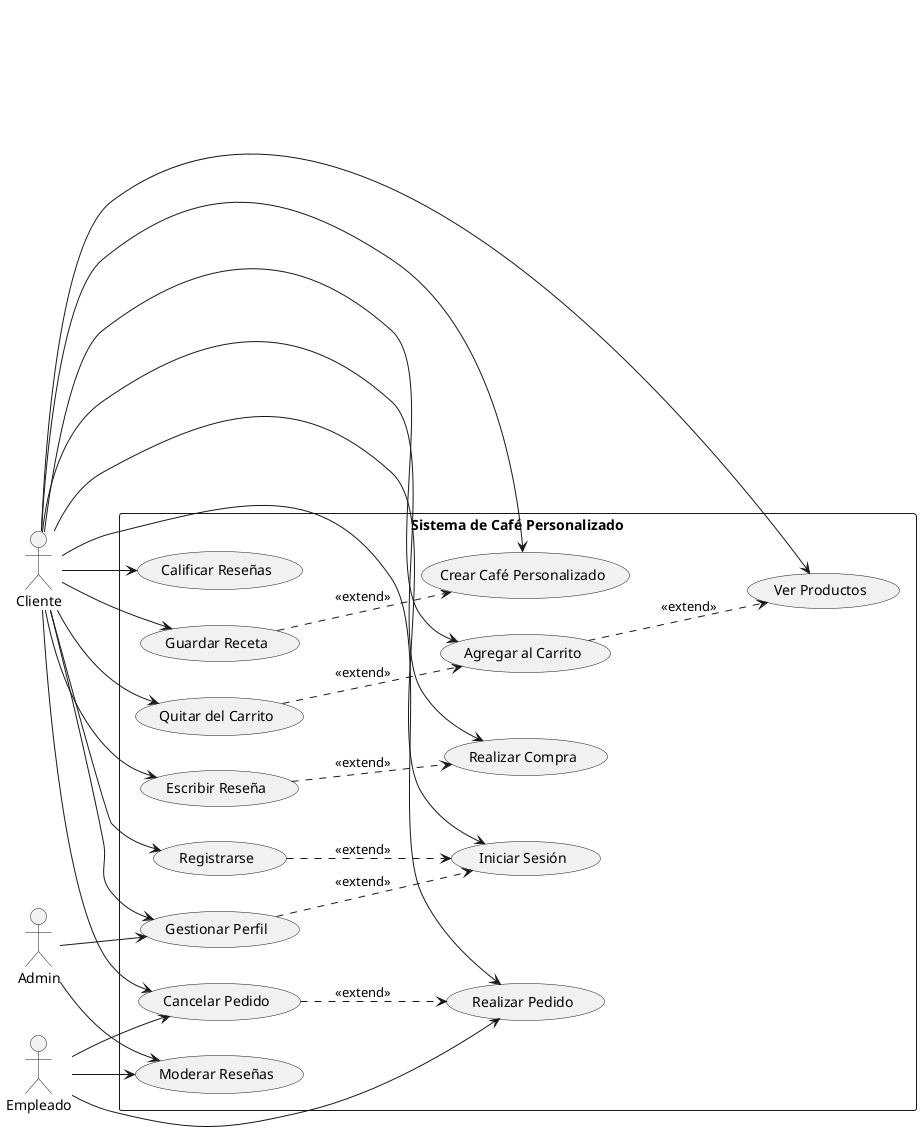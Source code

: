 @startuml
left to right direction

actor Cliente
actor Empleado
actor Admin

rectangle "Sistema de Café Personalizado" {


        usecase "Iniciar Sesión" as UC1
        usecase "Registrarse" as UC2
        usecase "Gestionar Perfil" as UC3

        usecase "Crear Café Personalizado" as UC4
        usecase "Guardar Receta" as UC5
        usecase "Realizar Pedido" as UC6
        usecase "Cancelar Pedido" as UC7

        usecase "Ver Productos" as UC8
        usecase "Agregar al Carrito" as UC9
        usecase "Quitar del Carrito" as UC10
        usecase "Realizar Compra" as UC11

        usecase "Escribir Reseña" as UC12
        usecase "Moderar Reseñas" as UC13
        usecase "Calificar Reseñas" as UC14


' Relaciones Cliente
Cliente --> UC1
Cliente --> UC2
Cliente --> UC3
Cliente --> UC4
Cliente --> UC5
Cliente --> UC6
Cliente --> UC7
Cliente --> UC12
Cliente --> UC14
Cliente --> UC8
Cliente --> UC9
Cliente --> UC10
Cliente --> UC11

' Relaciones Empleado
Empleado --> UC6
Empleado --> UC7
Empleado --> UC13

' Relaciones Admin
Admin --> UC13
Admin --> UC3

' Relaciones include/extend
UC2 ..> UC1 : <<extend>>
UC3 ..> UC1 : <<extend>>
UC5 ..> UC4 : <<extend>>
UC7 ..> UC6 : <<extend>>
UC9 ..> UC8 : <<extend>>
UC10 ..> UC9 : <<extend>>
UC12 ..> UC11 : <<extend>>



@enduml